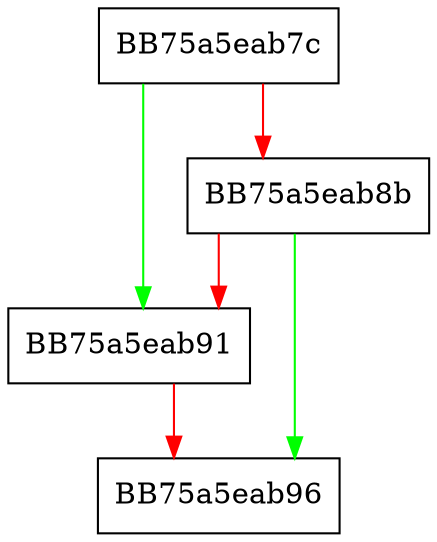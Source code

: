 digraph clear {
  node [shape="box"];
  graph [splines=ortho];
  BB75a5eab7c -> BB75a5eab91 [color="green"];
  BB75a5eab7c -> BB75a5eab8b [color="red"];
  BB75a5eab8b -> BB75a5eab96 [color="green"];
  BB75a5eab8b -> BB75a5eab91 [color="red"];
  BB75a5eab91 -> BB75a5eab96 [color="red"];
}